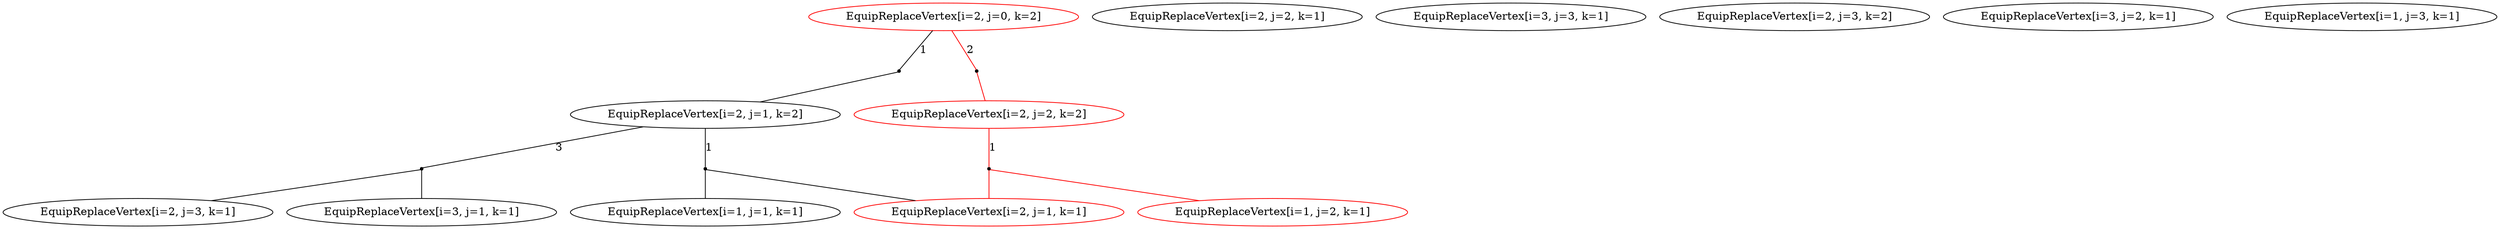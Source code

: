 strict digraph G {
  1 [ shape="ellipse" label="EquipReplaceVertex[i=2, j=3, k=1]" ];
  2 [ shape="ellipse" color="red" label="EquipReplaceVertex[i=1, j=2, k=1]" ];
  3 [ shape="ellipse" label="EquipReplaceVertex[i=1, j=1, k=1]" ];
  4 [ shape="ellipse" label="EquipReplaceVertex[i=2, j=2, k=1]" ];
  5 [ shape="ellipse" label="EquipReplaceVertex[i=3, j=3, k=1]" ];
  6 [ shape="ellipse" label="EquipReplaceVertex[i=2, j=3, k=2]" ];
  7 [ shape="ellipse" color="red" label="EquipReplaceVertex[i=2, j=1, k=1]" ];
  8 [ shape="ellipse" label="EquipReplaceVertex[i=3, j=2, k=1]" ];
  9 [ shape="ellipse" color="red" label="EquipReplaceVertex[i=2, j=2, k=2]" ];
  10 [ shape="ellipse" label="EquipReplaceVertex[i=3, j=1, k=1]" ];
  11 [ shape="ellipse" label="EquipReplaceVertex[i=2, j=1, k=2]" ];
  12 [ shape="ellipse" color="red" label="EquipReplaceVertex[i=2, j=0, k=2]" ];
  13 [ shape="ellipse" label="EquipReplaceVertex[i=1, j=3, k=1]" ];
  14 [ shape="point" label="1" ];
  15 [ shape="point" label="1" ];
  16 [ shape="point" label="3" ];
  17 [ shape="point" label="1" ];
  18 [ shape="point" label="2" ];
  9 -> 14 [ color="red" label="1" arrowhead="none" ];
  14 -> 7 [ color="red" arrowhead="none" ];
  14 -> 2 [ color="red" arrowhead="none" ];
  11 -> 15 [ label="1" arrowhead="none" ];
  15 -> 7 [ arrowhead="none" ];
  15 -> 3 [ arrowhead="none" ];
  11 -> 16 [ label="3" arrowhead="none" ];
  16 -> 1 [ arrowhead="none" ];
  16 -> 10 [ arrowhead="none" ];
  12 -> 17 [ label="1" arrowhead="none" ];
  17 -> 11 [ arrowhead="none" ];
  12 -> 18 [ color="red" label="2" arrowhead="none" ];
  18 -> 9 [ color="red" arrowhead="none" ];
}
